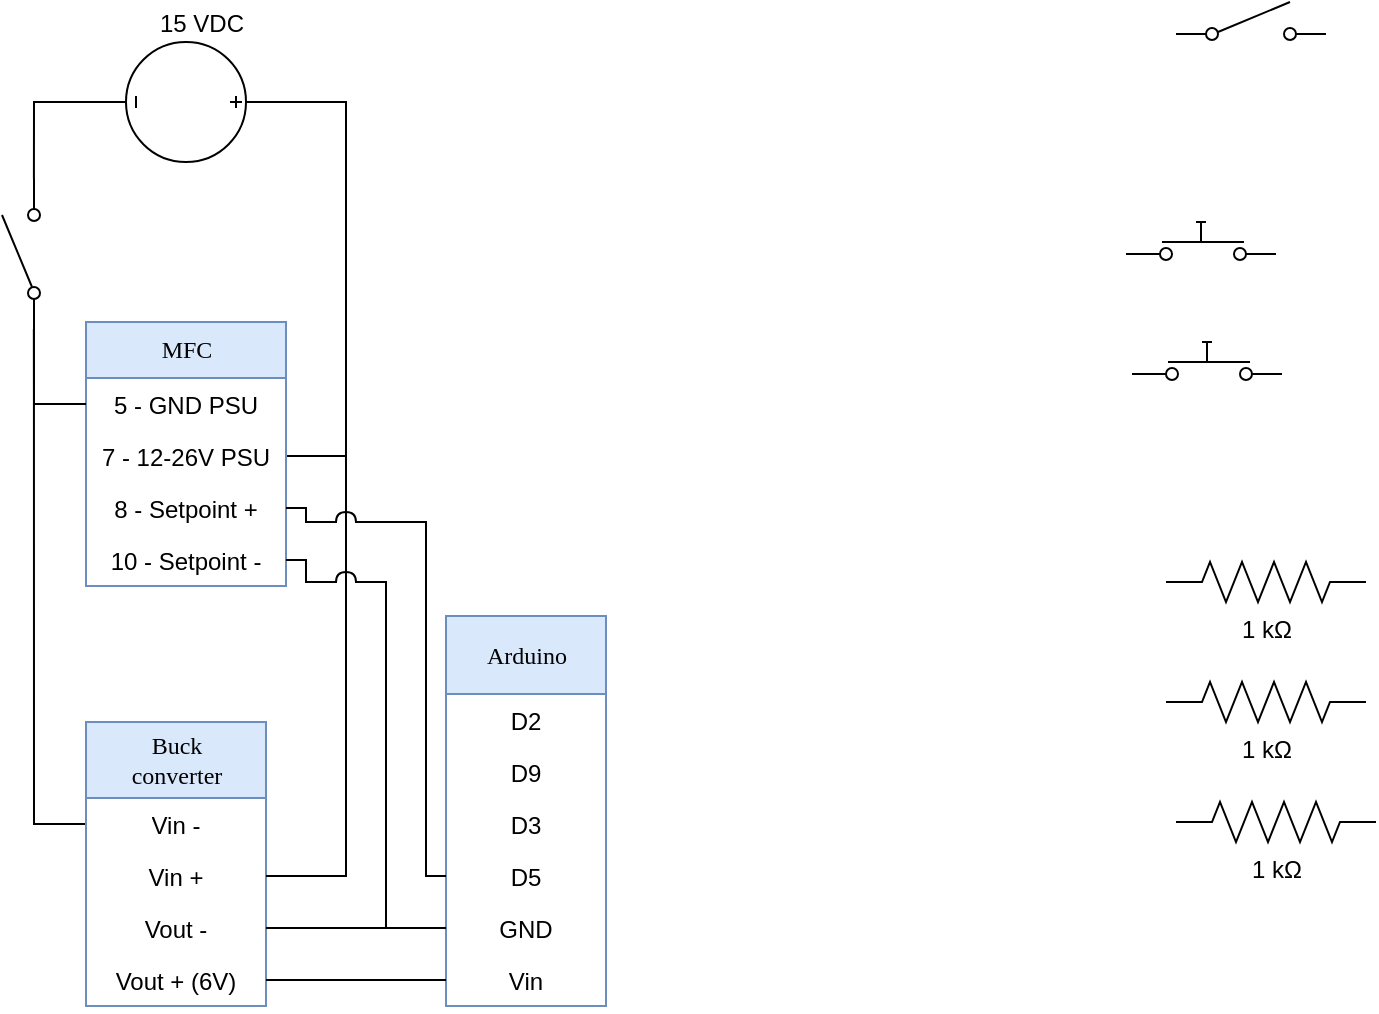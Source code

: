 <mxfile version="12.3.7" type="github" pages="1">
  <diagram id="BqVT6hTkGivtoPgYdE61" name="Page-1">
    <mxGraphModel dx="981" dy="581" grid="1" gridSize="10" guides="1" tooltips="1" connect="1" arrows="1" fold="1" page="1" pageScale="1" pageWidth="850" pageHeight="1100" math="0" shadow="0">
      <root>
        <mxCell id="0"/>
        <mxCell id="1" parent="0"/>
        <mxCell id="SCPqwIXGDRWPj_gMoPab-52" value="" style="shape=image;verticalLabelPosition=bottom;labelBackgroundColor=#ffffff;verticalAlign=top;aspect=fixed;imageAspect=0;image=https://proxy.duckduckgo.com/iu/?u=https%3A%2F%2Fd3s5r33r268y59.cloudfront.net%2F09812%2Fproducts%2Fthumbs%2F2015-01-21T07%3A08%3A34.230Z-arduino%2520nano.jpg.2560x2560_q85.jpg&amp;f=1;" parent="1" vertex="1">
          <mxGeometry x="310" y="597" width="80" height="59.81" as="geometry"/>
        </mxCell>
        <mxCell id="SCPqwIXGDRWPj_gMoPab-16" value="Arduino" style="swimlane;html=1;fontStyle=0;childLayout=stackLayout;horizontal=1;startSize=39;fillColor=#dae8fc;horizontalStack=0;resizeParent=1;resizeLast=0;collapsible=1;marginBottom=0;swimlaneFillColor=#ffffff;align=center;rounded=0;shadow=0;comic=0;labelBackgroundColor=none;strokeColor=#6c8ebf;strokeWidth=1;fontFamily=Verdana;fontSize=12;glass=0;fixDash=0;backgroundOutline=0;part=0;container=0;autosize=1;" parent="1" vertex="1">
          <mxGeometry x="310" y="657" width="80" height="195" as="geometry">
            <mxRectangle x="160" y="74" width="130" height="26" as="alternateBounds"/>
          </mxGeometry>
        </mxCell>
        <mxCell id="SCPqwIXGDRWPj_gMoPab-17" value="D2" style="text;html=1;strokeColor=none;fillColor=none;spacingLeft=4;spacingRight=4;whiteSpace=wrap;overflow=hidden;rotatable=0;points=[[0,0.5],[1,0.5]];portConstraint=eastwest;align=center;" parent="SCPqwIXGDRWPj_gMoPab-16" vertex="1">
          <mxGeometry y="39" width="80" height="26" as="geometry"/>
        </mxCell>
        <mxCell id="SCPqwIXGDRWPj_gMoPab-18" value="D9" style="text;html=1;strokeColor=none;fillColor=none;spacingLeft=4;spacingRight=4;whiteSpace=wrap;overflow=hidden;rotatable=0;points=[[0,0.5],[1,0.5]];portConstraint=eastwest;align=center;" parent="SCPqwIXGDRWPj_gMoPab-16" vertex="1">
          <mxGeometry y="65" width="80" height="26" as="geometry"/>
        </mxCell>
        <mxCell id="SCPqwIXGDRWPj_gMoPab-19" value="D3" style="text;html=1;strokeColor=none;fillColor=none;spacingLeft=4;spacingRight=4;whiteSpace=wrap;overflow=hidden;rotatable=0;points=[[0,0.5],[1,0.5]];portConstraint=eastwest;align=center;" parent="SCPqwIXGDRWPj_gMoPab-16" vertex="1">
          <mxGeometry y="91" width="80" height="26" as="geometry"/>
        </mxCell>
        <mxCell id="SCPqwIXGDRWPj_gMoPab-20" value="D5" style="text;html=1;strokeColor=none;fillColor=none;spacingLeft=4;spacingRight=4;whiteSpace=wrap;overflow=hidden;rotatable=0;points=[[0,0.5],[1,0.5]];portConstraint=eastwest;align=center;" parent="SCPqwIXGDRWPj_gMoPab-16" vertex="1">
          <mxGeometry y="117" width="80" height="26" as="geometry"/>
        </mxCell>
        <mxCell id="SCPqwIXGDRWPj_gMoPab-23" value="GND" style="text;html=1;strokeColor=none;fillColor=none;spacingLeft=4;spacingRight=4;whiteSpace=wrap;overflow=hidden;rotatable=0;points=[[0,0.5],[1,0.5]];portConstraint=eastwest;align=center;" parent="SCPqwIXGDRWPj_gMoPab-16" vertex="1">
          <mxGeometry y="143" width="80" height="26" as="geometry"/>
        </mxCell>
        <mxCell id="SCPqwIXGDRWPj_gMoPab-22" value="Vin" style="text;html=1;strokeColor=none;fillColor=none;spacingLeft=4;spacingRight=4;whiteSpace=wrap;overflow=hidden;rotatable=0;points=[[0,0.5],[1,0.5]];portConstraint=eastwest;align=center;" parent="SCPqwIXGDRWPj_gMoPab-16" vertex="1">
          <mxGeometry y="169" width="80" height="26" as="geometry"/>
        </mxCell>
        <mxCell id="gJxspR0wx9kIDRPY5j0o-5" value="" style="pointerEvents=1;verticalLabelPosition=bottom;shadow=0;dashed=0;align=center;html=1;verticalAlign=top;shape=mxgraph.electrical.electro-mechanical.push_switch_no;" parent="1" vertex="1">
          <mxGeometry x="650" y="460" width="75" height="19" as="geometry"/>
        </mxCell>
        <mxCell id="gJxspR0wx9kIDRPY5j0o-6" value="" style="pointerEvents=1;verticalLabelPosition=bottom;shadow=0;dashed=0;align=center;html=1;verticalAlign=top;shape=mxgraph.electrical.electro-mechanical.push_switch_no;" parent="1" vertex="1">
          <mxGeometry x="653" y="520" width="75" height="19" as="geometry"/>
        </mxCell>
        <mxCell id="SLRoOILE3uPo_ePLO9oY-30" style="edgeStyle=orthogonalEdgeStyle;rounded=0;orthogonalLoop=1;jettySize=auto;html=1;exitX=0;exitY=0.84;exitDx=0;exitDy=0;exitPerimeter=0;entryX=0;entryY=0.5;entryDx=0;entryDy=0;endArrow=none;endFill=0;" edge="1" parent="1" source="gJxspR0wx9kIDRPY5j0o-9" target="SLRoOILE3uPo_ePLO9oY-20">
          <mxGeometry relative="1" as="geometry"/>
        </mxCell>
        <mxCell id="gJxspR0wx9kIDRPY5j0o-9" value="" style="pointerEvents=1;verticalLabelPosition=bottom;shadow=0;dashed=0;align=center;html=1;verticalAlign=top;shape=mxgraph.electrical.electro-mechanical.simple_switch;rotation=-90;" parent="1" vertex="1">
          <mxGeometry x="60" y="466.5" width="75" height="19" as="geometry"/>
        </mxCell>
        <mxCell id="gJxspR0wx9kIDRPY5j0o-10" value="" style="pointerEvents=1;verticalLabelPosition=bottom;shadow=0;dashed=0;align=center;html=1;verticalAlign=top;shape=mxgraph.electrical.electro-mechanical.simple_switch;" parent="1" vertex="1">
          <mxGeometry x="675" y="350" width="75" height="19" as="geometry"/>
        </mxCell>
        <mxCell id="gJxspR0wx9kIDRPY5j0o-11" value="1 kΩ" style="pointerEvents=1;verticalLabelPosition=bottom;shadow=0;dashed=0;align=center;html=1;verticalAlign=top;shape=mxgraph.electrical.resistors.resistor_2;" parent="1" vertex="1">
          <mxGeometry x="670" y="690" width="100" height="20" as="geometry"/>
        </mxCell>
        <mxCell id="gJxspR0wx9kIDRPY5j0o-12" value="1 kΩ" style="pointerEvents=1;verticalLabelPosition=bottom;shadow=0;dashed=0;align=center;html=1;verticalAlign=top;shape=mxgraph.electrical.resistors.resistor_2;" parent="1" vertex="1">
          <mxGeometry x="670" y="630" width="100" height="20" as="geometry"/>
        </mxCell>
        <mxCell id="gJxspR0wx9kIDRPY5j0o-13" value="1 kΩ" style="pointerEvents=1;verticalLabelPosition=bottom;shadow=0;dashed=0;align=center;html=1;verticalAlign=top;shape=mxgraph.electrical.resistors.resistor_2;" parent="1" vertex="1">
          <mxGeometry x="675" y="750" width="100" height="20" as="geometry"/>
        </mxCell>
        <mxCell id="gJxspR0wx9kIDRPY5j0o-21" style="edgeStyle=orthogonalEdgeStyle;orthogonalLoop=1;jettySize=auto;html=1;exitX=1;exitY=0.5;exitDx=0;exitDy=0;entryX=0.5;entryY=0;entryDx=0;entryDy=0;entryPerimeter=0;rounded=0;endArrow=none;endFill=0;" parent="1" target="gJxspR0wx9kIDRPY5j0o-19" edge="1" source="SLRoOILE3uPo_ePLO9oY-4">
          <mxGeometry relative="1" as="geometry">
            <mxPoint x="163" y="360" as="sourcePoint"/>
            <Array as="points">
              <mxPoint x="260" y="577"/>
              <mxPoint x="260" y="400"/>
            </Array>
          </mxGeometry>
        </mxCell>
        <mxCell id="SLRoOILE3uPo_ePLO9oY-14" style="edgeStyle=orthogonalEdgeStyle;rounded=0;orthogonalLoop=1;jettySize=auto;html=1;exitX=0.5;exitY=1;exitDx=0;exitDy=0;exitPerimeter=0;endArrow=none;endFill=0;entryX=1;entryY=0.84;entryDx=0;entryDy=0;entryPerimeter=0;" edge="1" parent="1" source="gJxspR0wx9kIDRPY5j0o-19" target="gJxspR0wx9kIDRPY5j0o-9">
          <mxGeometry relative="1" as="geometry">
            <mxPoint x="110" y="380" as="targetPoint"/>
            <Array as="points">
              <mxPoint x="104" y="400"/>
            </Array>
          </mxGeometry>
        </mxCell>
        <mxCell id="SLRoOILE3uPo_ePLO9oY-100" style="edgeStyle=elbowEdgeStyle;rounded=0;orthogonalLoop=1;jettySize=auto;html=1;exitX=0.5;exitY=0;exitDx=0;exitDy=0;exitPerimeter=0;entryX=0.5;entryY=0;entryDx=0;entryDy=0;endArrow=none;endFill=0;" edge="1" parent="1" source="gJxspR0wx9kIDRPY5j0o-19" target="SLRoOILE3uPo_ePLO9oY-98">
          <mxGeometry relative="1" as="geometry">
            <Array as="points">
              <mxPoint x="260" y="490"/>
            </Array>
          </mxGeometry>
        </mxCell>
        <mxCell id="gJxspR0wx9kIDRPY5j0o-19" value="&lt;div&gt;15 VDC&lt;/div&gt;" style="pointerEvents=1;verticalLabelPosition=middle;shadow=0;dashed=0;align=right;html=1;verticalAlign=bottom;shape=mxgraph.electrical.signal_sources.dc_source_3;rotation=90;labelPosition=left;horizontal=0;textDirection=ltr;" parent="1" vertex="1">
          <mxGeometry x="150" y="370" width="60" height="60" as="geometry"/>
        </mxCell>
        <mxCell id="SLRoOILE3uPo_ePLO9oY-1" value="" style="shape=image;verticalLabelPosition=bottom;labelBackgroundColor=#ffffff;verticalAlign=top;aspect=fixed;imageAspect=0;image=https://cdn.shopify.com/s/files/1/1042/6130/products/57_50727626-d12a-45bc-b952-8a560fb25162_1024x1024@2x.jpg?v=1524782134;" vertex="1" parent="1">
          <mxGeometry x="135" y="446" width="90" height="60" as="geometry"/>
        </mxCell>
        <mxCell id="SLRoOILE3uPo_ePLO9oY-2" value="MFC" style="swimlane;html=1;fontStyle=0;childLayout=stackLayout;horizontal=1;startSize=28;fillColor=#dae8fc;horizontalStack=0;resizeParent=1;resizeLast=0;collapsible=1;marginBottom=0;swimlaneFillColor=#ffffff;align=center;rounded=0;shadow=0;comic=0;labelBackgroundColor=none;strokeColor=#6c8ebf;strokeWidth=1;fontFamily=Verdana;fontSize=12;glass=0;fixDash=0;backgroundOutline=0;part=0;container=0;autosize=1;" vertex="1" parent="1">
          <mxGeometry x="130" y="510" width="100" height="132" as="geometry">
            <mxRectangle x="160" y="74" width="130" height="26" as="alternateBounds"/>
          </mxGeometry>
        </mxCell>
        <mxCell id="SLRoOILE3uPo_ePLO9oY-3" value="5 - GND PSU" style="text;html=1;strokeColor=none;fillColor=none;spacingLeft=4;spacingRight=4;whiteSpace=wrap;overflow=hidden;rotatable=0;points=[[0,0.5],[1,0.5]];portConstraint=eastwest;align=center;" vertex="1" parent="SLRoOILE3uPo_ePLO9oY-2">
          <mxGeometry y="28" width="100" height="26" as="geometry"/>
        </mxCell>
        <mxCell id="SLRoOILE3uPo_ePLO9oY-4" value="7 - 12-26V PSU" style="text;html=1;strokeColor=none;fillColor=none;spacingLeft=4;spacingRight=4;whiteSpace=wrap;overflow=hidden;rotatable=0;points=[[0,0.5],[1,0.5]];portConstraint=eastwest;align=center;" vertex="1" parent="SLRoOILE3uPo_ePLO9oY-2">
          <mxGeometry y="54" width="100" height="26" as="geometry"/>
        </mxCell>
        <mxCell id="SLRoOILE3uPo_ePLO9oY-5" value="8 - Setpoint +" style="text;html=1;strokeColor=none;fillColor=none;spacingLeft=4;spacingRight=4;whiteSpace=wrap;overflow=hidden;rotatable=0;points=[[0,0.5],[1,0.5]];portConstraint=eastwest;align=center;" vertex="1" parent="SLRoOILE3uPo_ePLO9oY-2">
          <mxGeometry y="80" width="100" height="26" as="geometry"/>
        </mxCell>
        <mxCell id="SLRoOILE3uPo_ePLO9oY-6" value="10 - Setpoint -" style="text;html=1;strokeColor=none;fillColor=none;spacingLeft=4;spacingRight=4;whiteSpace=wrap;overflow=hidden;rotatable=0;points=[[0,0.5],[1,0.5]];portConstraint=eastwest;align=center;" vertex="1" parent="SLRoOILE3uPo_ePLO9oY-2">
          <mxGeometry y="106" width="100" height="26" as="geometry"/>
        </mxCell>
        <mxCell id="SLRoOILE3uPo_ePLO9oY-13" style="edgeStyle=orthogonalEdgeStyle;rounded=0;orthogonalLoop=1;jettySize=auto;html=1;exitX=0;exitY=0.5;exitDx=0;exitDy=0;entryX=0;entryY=0.84;entryDx=0;entryDy=0;entryPerimeter=0;endArrow=none;endFill=0;" edge="1" parent="1" source="SLRoOILE3uPo_ePLO9oY-3" target="gJxspR0wx9kIDRPY5j0o-9">
          <mxGeometry relative="1" as="geometry"/>
        </mxCell>
        <mxCell id="SLRoOILE3uPo_ePLO9oY-17" value="" style="shape=image;verticalLabelPosition=bottom;labelBackgroundColor=#ffffff;verticalAlign=top;aspect=fixed;imageAspect=0;image=https://makeradvisor.com/wp-content/uploads/2017/10/im1307-step-down-buck-converter.jpg;" vertex="1" parent="1">
          <mxGeometry x="148" y="651.5" width="64" height="64" as="geometry"/>
        </mxCell>
        <mxCell id="SLRoOILE3uPo_ePLO9oY-18" value="&lt;div&gt;Buck&lt;/div&gt;&lt;div&gt;converter&lt;/div&gt;" style="swimlane;html=1;fontStyle=0;childLayout=stackLayout;horizontal=1;startSize=38;fillColor=#dae8fc;horizontalStack=0;resizeParent=1;resizeLast=0;collapsible=1;marginBottom=0;swimlaneFillColor=#ffffff;align=center;rounded=0;shadow=0;comic=0;labelBackgroundColor=none;strokeColor=#6c8ebf;strokeWidth=1;fontFamily=Verdana;fontSize=12;glass=0;fixDash=0;backgroundOutline=0;part=0;container=0;autosize=1;" vertex="1" parent="1">
          <mxGeometry x="130" y="710" width="90" height="142" as="geometry">
            <mxRectangle x="160" y="74" width="130" height="26" as="alternateBounds"/>
          </mxGeometry>
        </mxCell>
        <mxCell id="SLRoOILE3uPo_ePLO9oY-20" value="Vin -" style="text;html=1;strokeColor=none;fillColor=none;spacingLeft=4;spacingRight=4;whiteSpace=wrap;overflow=hidden;rotatable=0;points=[[0,0.5],[1,0.5]];portConstraint=eastwest;align=center;" vertex="1" parent="SLRoOILE3uPo_ePLO9oY-18">
          <mxGeometry y="38" width="90" height="26" as="geometry"/>
        </mxCell>
        <mxCell id="SLRoOILE3uPo_ePLO9oY-19" value="Vin +" style="text;html=1;strokeColor=none;fillColor=none;spacingLeft=4;spacingRight=4;whiteSpace=wrap;overflow=hidden;rotatable=0;points=[[0,0.5],[1,0.5]];portConstraint=eastwest;align=center;" vertex="1" parent="SLRoOILE3uPo_ePLO9oY-18">
          <mxGeometry y="64" width="90" height="26" as="geometry"/>
        </mxCell>
        <mxCell id="SLRoOILE3uPo_ePLO9oY-22" value="Vout -" style="text;html=1;strokeColor=none;fillColor=none;spacingLeft=4;spacingRight=4;whiteSpace=wrap;overflow=hidden;rotatable=0;points=[[0,0.5],[1,0.5]];portConstraint=eastwest;align=center;" vertex="1" parent="SLRoOILE3uPo_ePLO9oY-18">
          <mxGeometry y="90" width="90" height="26" as="geometry"/>
        </mxCell>
        <mxCell id="SLRoOILE3uPo_ePLO9oY-21" value="Vout + (6V)" style="text;html=1;strokeColor=none;fillColor=none;spacingLeft=4;spacingRight=4;whiteSpace=wrap;overflow=hidden;rotatable=0;points=[[0,0.5],[1,0.5]];portConstraint=eastwest;align=center;" vertex="1" parent="SLRoOILE3uPo_ePLO9oY-18">
          <mxGeometry y="116" width="90" height="26" as="geometry"/>
        </mxCell>
        <mxCell id="SLRoOILE3uPo_ePLO9oY-33" style="edgeStyle=orthogonalEdgeStyle;rounded=0;orthogonalLoop=1;jettySize=auto;html=1;exitX=1;exitY=0.5;exitDx=0;exitDy=0;entryX=0;entryY=0.5;entryDx=0;entryDy=0;endArrow=none;endFill=0;" edge="1" parent="1" source="SLRoOILE3uPo_ePLO9oY-21" target="SCPqwIXGDRWPj_gMoPab-22">
          <mxGeometry relative="1" as="geometry"/>
        </mxCell>
        <mxCell id="SLRoOILE3uPo_ePLO9oY-34" style="edgeStyle=orthogonalEdgeStyle;rounded=0;orthogonalLoop=1;jettySize=auto;html=1;exitX=1;exitY=0.5;exitDx=0;exitDy=0;entryX=0;entryY=0.5;entryDx=0;entryDy=0;endArrow=none;endFill=0;" edge="1" parent="1" source="SLRoOILE3uPo_ePLO9oY-22" target="SCPqwIXGDRWPj_gMoPab-23">
          <mxGeometry relative="1" as="geometry"/>
        </mxCell>
        <mxCell id="SLRoOILE3uPo_ePLO9oY-91" style="edgeStyle=elbowEdgeStyle;rounded=0;orthogonalLoop=1;jettySize=auto;html=1;exitX=1;exitY=0.5;exitDx=0;exitDy=0;entryX=0;entryY=0.5;entryDx=0;entryDy=0;endArrow=none;endFill=0;" edge="1" parent="1" source="SLRoOILE3uPo_ePLO9oY-88" target="SCPqwIXGDRWPj_gMoPab-23">
          <mxGeometry relative="1" as="geometry">
            <Array as="points">
              <mxPoint x="280" y="770"/>
            </Array>
          </mxGeometry>
        </mxCell>
        <mxCell id="SLRoOILE3uPo_ePLO9oY-88" value="" style="shape=stencil(tZXbbsMgDIafhtuJg6JeT2x7D5qwBbWFjNDT28+QZBs0dKNKpCiS7fjzD9gEMd63opOI4haxF0QpwRjeYJ8TW/SdrN3gPAmrxHYvh0jvrNnJs2rcyFC6lVY5H2WvCD/DN/5hvDZaA0QZ3UeRX3GACaUhF18G2Fj+Glkd8A/SSTuKDN63/zOfqhWoZA2lMXPSvazShaixVrLKSS1DJQ8yGQdProkZ34p692HNUTezSqyfn/t9nQ5dMpQzajI1GX83Vt4R0wk/rTeBKXwwJ/mjtUqOdlZODNgrnQfk08OaMtrgrgo3TS6zaEmxoKp0QbQqzf88isbnkxhwockOJfErjeyCCpukwmTnKhTvwXeX/r0JjxxryLnp4uAd/lnB8QU=);whiteSpace=wrap;html=1;aspect=fixed;" vertex="1" parent="1">
          <mxGeometry x="250" y="630" width="20" height="20" as="geometry"/>
        </mxCell>
        <mxCell id="SLRoOILE3uPo_ePLO9oY-90" style="edgeStyle=elbowEdgeStyle;rounded=0;orthogonalLoop=1;jettySize=auto;html=1;exitX=1;exitY=0.5;exitDx=0;exitDy=0;entryX=0;entryY=0.5;entryDx=0;entryDy=0;endArrow=none;endFill=0;" edge="1" parent="1" source="SLRoOILE3uPo_ePLO9oY-6" target="SLRoOILE3uPo_ePLO9oY-88">
          <mxGeometry relative="1" as="geometry">
            <Array as="points">
              <mxPoint x="240" y="630"/>
              <mxPoint x="250" y="630"/>
            </Array>
          </mxGeometry>
        </mxCell>
        <mxCell id="SLRoOILE3uPo_ePLO9oY-93" style="edgeStyle=elbowEdgeStyle;rounded=0;orthogonalLoop=1;jettySize=auto;html=1;exitX=1;exitY=0.5;exitDx=0;exitDy=0;entryX=0.5;entryY=1;entryDx=0;entryDy=0;endArrow=none;endFill=0;" edge="1" parent="1" source="SLRoOILE3uPo_ePLO9oY-19" target="SLRoOILE3uPo_ePLO9oY-88">
          <mxGeometry relative="1" as="geometry">
            <Array as="points">
              <mxPoint x="260" y="750"/>
              <mxPoint x="250" y="720"/>
            </Array>
          </mxGeometry>
        </mxCell>
        <mxCell id="SLRoOILE3uPo_ePLO9oY-101" style="edgeStyle=elbowEdgeStyle;rounded=0;orthogonalLoop=1;jettySize=auto;html=1;exitX=0.5;exitY=1;exitDx=0;exitDy=0;entryX=0.5;entryY=0;entryDx=0;entryDy=0;endArrow=none;endFill=0;" edge="1" parent="1" source="SLRoOILE3uPo_ePLO9oY-98" target="SLRoOILE3uPo_ePLO9oY-88">
          <mxGeometry relative="1" as="geometry"/>
        </mxCell>
        <mxCell id="SLRoOILE3uPo_ePLO9oY-102" style="edgeStyle=elbowEdgeStyle;rounded=0;orthogonalLoop=1;jettySize=auto;html=1;exitX=1;exitY=0.5;exitDx=0;exitDy=0;entryX=0;entryY=0.5;entryDx=0;entryDy=0;endArrow=none;endFill=0;" edge="1" parent="1" source="SLRoOILE3uPo_ePLO9oY-98" target="SCPqwIXGDRWPj_gMoPab-20">
          <mxGeometry relative="1" as="geometry">
            <Array as="points">
              <mxPoint x="300" y="670"/>
            </Array>
          </mxGeometry>
        </mxCell>
        <mxCell id="SLRoOILE3uPo_ePLO9oY-103" style="edgeStyle=elbowEdgeStyle;rounded=0;orthogonalLoop=1;jettySize=auto;html=1;entryX=1;entryY=0.5;entryDx=0;entryDy=0;endArrow=none;endFill=0;" edge="1" parent="1" source="SLRoOILE3uPo_ePLO9oY-98" target="SLRoOILE3uPo_ePLO9oY-5">
          <mxGeometry relative="1" as="geometry"/>
        </mxCell>
        <mxCell id="SLRoOILE3uPo_ePLO9oY-98" value="" style="shape=stencil(tZXbbsMgDIafhtuJg6JeT2x7D5qwBbWFjNDT28+QZBs0dKNKpCiS7fjzD9gEMd63opOI4haxF0QpwRjeYJ8TW/SdrN3gPAmrxHYvh0jvrNnJs2rcyFC6lVY5H2WvCD/DN/5hvDZaA0QZ3UeRX3GACaUhF18G2Fj+Glkd8A/SSTuKDN63/zOfqhWoZA2lMXPSvazShaixVrLKSS1DJQ8yGQdProkZ34p692HNUTezSqyfn/t9nQ5dMpQzajI1GX83Vt4R0wk/rTeBKXwwJ/mjtUqOdlZODNgrnQfk08OaMtrgrgo3TS6zaEmxoKp0QbQqzf88isbnkxhwockOJfErjeyCCpukwmTnKhTvwXeX/r0JjxxryLnp4uAd/lnB8QU=);whiteSpace=wrap;html=1;aspect=fixed;" vertex="1" parent="1">
          <mxGeometry x="250" y="600" width="20" height="20" as="geometry"/>
        </mxCell>
      </root>
    </mxGraphModel>
  </diagram>
</mxfile>

